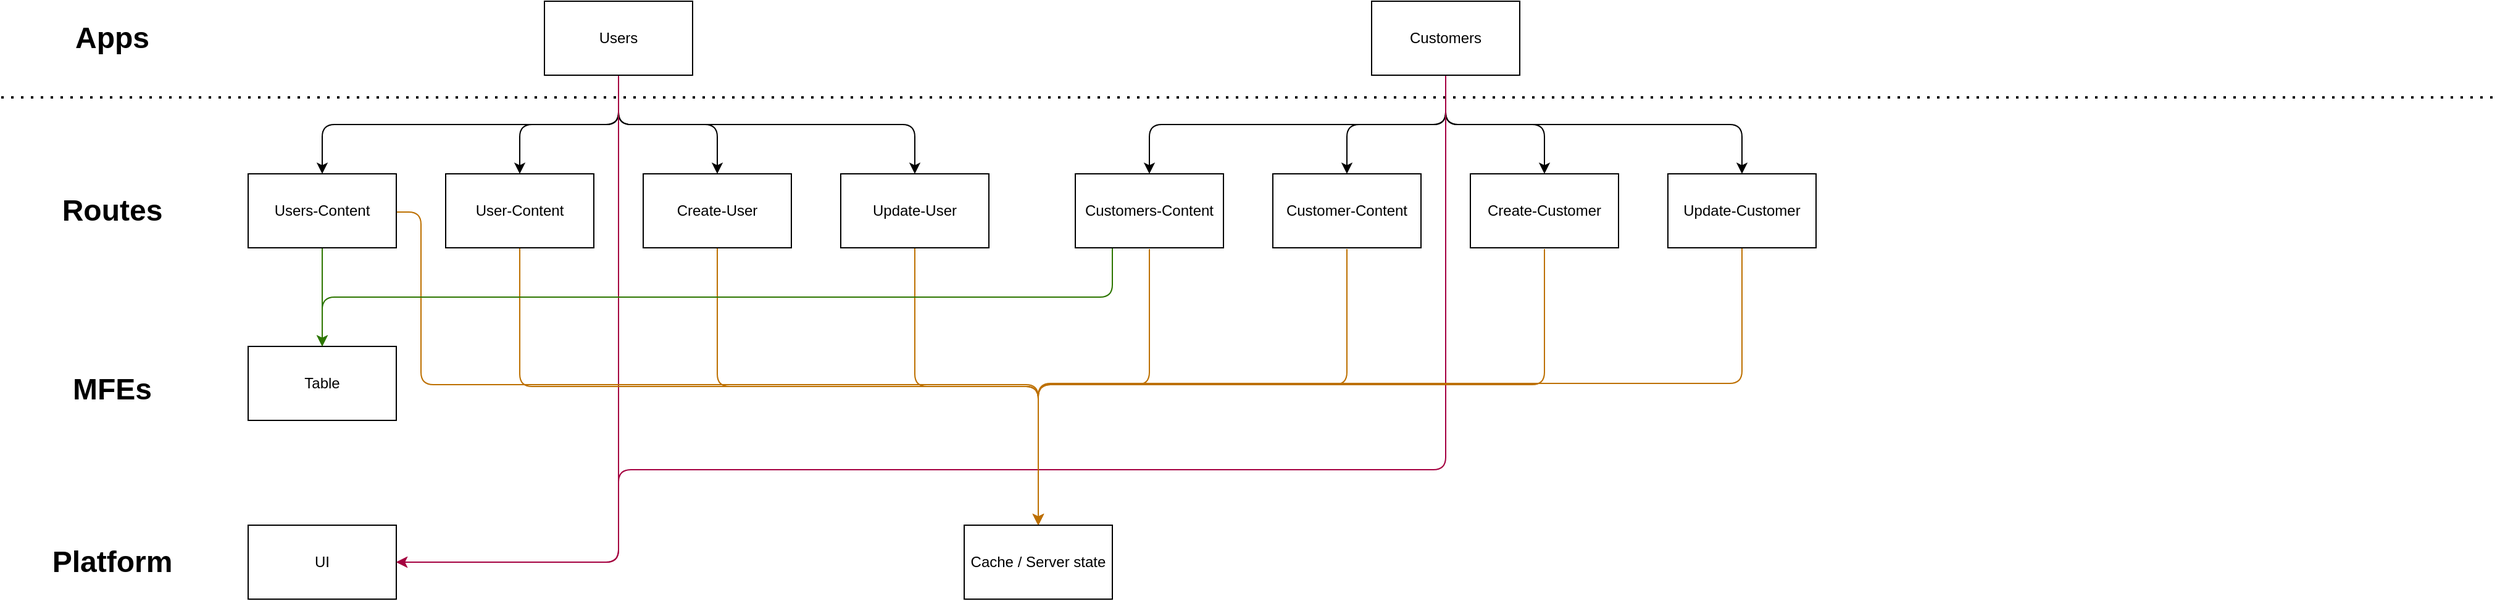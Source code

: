 <mxfile>
    <diagram id="2qUQUTGB4DYSLTtqRWI2" name="Page-1">
        <mxGraphModel dx="1235" dy="288" grid="1" gridSize="10" guides="1" tooltips="1" connect="1" arrows="1" fold="1" page="1" pageScale="1" pageWidth="827" pageHeight="1169" math="0" shadow="0">
            <root>
                <mxCell id="0"/>
                <mxCell id="1" parent="0"/>
                <mxCell id="43" style="edgeStyle=elbowEdgeStyle;elbow=vertical;html=1;entryX=0.5;entryY=0;entryDx=0;entryDy=0;" parent="1" source="2" target="38" edge="1">
                    <mxGeometry relative="1" as="geometry"/>
                </mxCell>
                <mxCell id="44" style="edgeStyle=elbowEdgeStyle;elbow=vertical;html=1;entryX=0.5;entryY=0;entryDx=0;entryDy=0;" parent="1" source="2" target="31" edge="1">
                    <mxGeometry relative="1" as="geometry"/>
                </mxCell>
                <mxCell id="45" style="edgeStyle=elbowEdgeStyle;elbow=vertical;html=1;entryX=0.5;entryY=0;entryDx=0;entryDy=0;" parent="1" source="2" target="33" edge="1">
                    <mxGeometry relative="1" as="geometry"/>
                </mxCell>
                <mxCell id="46" style="edgeStyle=elbowEdgeStyle;elbow=vertical;html=1;entryX=0.5;entryY=0;entryDx=0;entryDy=0;" parent="1" source="2" target="23" edge="1">
                    <mxGeometry relative="1" as="geometry"/>
                </mxCell>
                <mxCell id="50" style="edgeStyle=elbowEdgeStyle;elbow=vertical;html=1;fillColor=#d80073;strokeColor=#A50040;" parent="1" source="2" target="49" edge="1">
                    <mxGeometry relative="1" as="geometry">
                        <Array as="points">
                            <mxPoint y="495"/>
                            <mxPoint x="100" y="510"/>
                        </Array>
                    </mxGeometry>
                </mxCell>
                <mxCell id="2" value="Users" style="rounded=0;whiteSpace=wrap;html=1;" parent="1" vertex="1">
                    <mxGeometry x="40" y="40" width="120" height="60" as="geometry"/>
                </mxCell>
                <mxCell id="68" style="edgeStyle=elbowEdgeStyle;elbow=vertical;html=1;entryX=0.5;entryY=0;entryDx=0;entryDy=0;fillColor=#f0a30a;strokeColor=#BD7000;" parent="1" source="23" target="63" edge="1">
                    <mxGeometry relative="1" as="geometry"/>
                </mxCell>
                <mxCell id="23" value="Update-User" style="rounded=0;whiteSpace=wrap;html=1;" parent="1" vertex="1">
                    <mxGeometry x="280" y="180" width="120" height="60" as="geometry"/>
                </mxCell>
                <mxCell id="25" value="&lt;h1&gt;Apps&lt;/h1&gt;" style="text;html=1;strokeColor=none;fillColor=none;align=center;verticalAlign=middle;whiteSpace=wrap;rounded=0;" parent="1" vertex="1">
                    <mxGeometry x="-340" y="55" width="60" height="30" as="geometry"/>
                </mxCell>
                <mxCell id="27" value="&lt;h1&gt;Routes&lt;/h1&gt;" style="text;html=1;strokeColor=none;fillColor=none;align=center;verticalAlign=middle;whiteSpace=wrap;rounded=0;" parent="1" vertex="1">
                    <mxGeometry x="-340" y="195" width="60" height="30" as="geometry"/>
                </mxCell>
                <mxCell id="28" value="&lt;h1&gt;MFEs&lt;/h1&gt;" style="text;html=1;strokeColor=none;fillColor=none;align=center;verticalAlign=middle;whiteSpace=wrap;rounded=0;" parent="1" vertex="1">
                    <mxGeometry x="-340" y="340" width="60" height="30" as="geometry"/>
                </mxCell>
                <mxCell id="29" value="&lt;h1&gt;Platform&lt;/h1&gt;" style="text;html=1;strokeColor=none;fillColor=none;align=center;verticalAlign=middle;whiteSpace=wrap;rounded=0;" parent="1" vertex="1">
                    <mxGeometry x="-340" y="480" width="60" height="30" as="geometry"/>
                </mxCell>
                <mxCell id="30" value="" style="endArrow=none;dashed=1;html=1;dashPattern=1 3;strokeWidth=2;" parent="1" edge="1">
                    <mxGeometry width="50" height="50" relative="1" as="geometry">
                        <mxPoint x="-400" y="118" as="sourcePoint"/>
                        <mxPoint x="1620.992" y="118" as="targetPoint"/>
                    </mxGeometry>
                </mxCell>
                <mxCell id="67" style="edgeStyle=elbowEdgeStyle;elbow=vertical;html=1;entryX=0.5;entryY=0;entryDx=0;entryDy=0;fillColor=#f0a30a;strokeColor=#BD7000;" parent="1" source="31" target="63" edge="1">
                    <mxGeometry relative="1" as="geometry">
                        <mxPoint x="180" y="460" as="targetPoint"/>
                    </mxGeometry>
                </mxCell>
                <mxCell id="31" value="User-Content" style="rounded=0;whiteSpace=wrap;html=1;" parent="1" vertex="1">
                    <mxGeometry x="-40" y="180" width="120" height="60" as="geometry"/>
                </mxCell>
                <mxCell id="66" style="edgeStyle=elbowEdgeStyle;elbow=vertical;html=1;entryX=0.5;entryY=0;entryDx=0;entryDy=0;fillColor=#f0a30a;strokeColor=#BD7000;" parent="1" source="33" target="63" edge="1">
                    <mxGeometry relative="1" as="geometry"/>
                </mxCell>
                <mxCell id="33" value="Create-User" style="rounded=0;whiteSpace=wrap;html=1;" parent="1" vertex="1">
                    <mxGeometry x="120" y="180" width="120" height="60" as="geometry"/>
                </mxCell>
                <mxCell id="48" value="" style="edgeStyle=elbowEdgeStyle;elbow=vertical;html=1;fillColor=#60a917;strokeColor=#2D7600;" parent="1" source="38" target="47" edge="1">
                    <mxGeometry relative="1" as="geometry"/>
                </mxCell>
                <mxCell id="69" style="edgeStyle=orthogonalEdgeStyle;html=1;exitX=1;exitY=0.5;exitDx=0;exitDy=0;entryX=0.5;entryY=0;entryDx=0;entryDy=0;fillColor=#f0a30a;strokeColor=#BD7000;" parent="1" target="63" edge="1">
                    <mxGeometry relative="1" as="geometry">
                        <mxPoint x="-80" y="211" as="sourcePoint"/>
                        <mxPoint x="180" y="471" as="targetPoint"/>
                        <Array as="points">
                            <mxPoint x="-60" y="211"/>
                            <mxPoint x="-60" y="351"/>
                            <mxPoint x="440" y="351"/>
                        </Array>
                    </mxGeometry>
                </mxCell>
                <mxCell id="38" value="Users-Content" style="rounded=0;whiteSpace=wrap;html=1;" parent="1" vertex="1">
                    <mxGeometry x="-200" y="180" width="120" height="60" as="geometry"/>
                </mxCell>
                <mxCell id="47" value="Table" style="rounded=0;whiteSpace=wrap;html=1;" parent="1" vertex="1">
                    <mxGeometry x="-200" y="320" width="120" height="60" as="geometry"/>
                </mxCell>
                <mxCell id="49" value="UI" style="rounded=0;whiteSpace=wrap;html=1;" parent="1" vertex="1">
                    <mxGeometry x="-200" y="465" width="120" height="60" as="geometry"/>
                </mxCell>
                <mxCell id="53" style="edgeStyle=elbowEdgeStyle;elbow=vertical;html=1;entryX=0.5;entryY=0;entryDx=0;entryDy=0;" parent="1" source="57" target="61" edge="1">
                    <mxGeometry relative="1" as="geometry"/>
                </mxCell>
                <mxCell id="54" style="edgeStyle=elbowEdgeStyle;elbow=vertical;html=1;entryX=0.5;entryY=0;entryDx=0;entryDy=0;" parent="1" source="57" target="59" edge="1">
                    <mxGeometry relative="1" as="geometry"/>
                </mxCell>
                <mxCell id="55" style="edgeStyle=elbowEdgeStyle;elbow=vertical;html=1;entryX=0.5;entryY=0;entryDx=0;entryDy=0;" parent="1" source="57" target="60" edge="1">
                    <mxGeometry relative="1" as="geometry"/>
                </mxCell>
                <mxCell id="56" style="edgeStyle=elbowEdgeStyle;elbow=vertical;html=1;entryX=0.5;entryY=0;entryDx=0;entryDy=0;" parent="1" source="57" target="58" edge="1">
                    <mxGeometry relative="1" as="geometry"/>
                </mxCell>
                <mxCell id="78" style="edgeStyle=orthogonalEdgeStyle;html=1;exitX=0.5;exitY=1;exitDx=0;exitDy=0;entryX=1;entryY=0.5;entryDx=0;entryDy=0;fillColor=#d80073;strokeColor=#A50040;" parent="1" source="57" target="49" edge="1">
                    <mxGeometry relative="1" as="geometry">
                        <Array as="points">
                            <mxPoint x="770" y="420"/>
                            <mxPoint x="100" y="420"/>
                            <mxPoint x="100" y="495"/>
                        </Array>
                    </mxGeometry>
                </mxCell>
                <mxCell id="57" value="Customers" style="rounded=0;whiteSpace=wrap;html=1;" parent="1" vertex="1">
                    <mxGeometry x="710" y="40" width="120" height="60" as="geometry"/>
                </mxCell>
                <mxCell id="76" style="edgeStyle=orthogonalEdgeStyle;html=1;entryX=0.5;entryY=0;entryDx=0;entryDy=0;fillColor=#f0a30a;strokeColor=#BD7000;exitX=0.5;exitY=1;exitDx=0;exitDy=0;" parent="1" source="58" target="63" edge="1">
                    <mxGeometry relative="1" as="geometry">
                        <mxPoint x="1330" y="210" as="sourcePoint"/>
                        <mxPoint x="500" y="435" as="targetPoint"/>
                        <Array as="points">
                            <mxPoint x="1010" y="350"/>
                            <mxPoint x="440" y="350"/>
                        </Array>
                    </mxGeometry>
                </mxCell>
                <mxCell id="58" value="Update-Customer" style="rounded=0;whiteSpace=wrap;html=1;" parent="1" vertex="1">
                    <mxGeometry x="950" y="180" width="120" height="60" as="geometry"/>
                </mxCell>
                <mxCell id="74" style="edgeStyle=orthogonalEdgeStyle;html=1;entryX=0.5;entryY=0;entryDx=0;entryDy=0;fillColor=#f0a30a;strokeColor=#BD7000;" parent="1" target="63" edge="1">
                    <mxGeometry relative="1" as="geometry">
                        <mxPoint x="690" y="241" as="sourcePoint"/>
                        <mxPoint x="180" y="466" as="targetPoint"/>
                        <Array as="points">
                            <mxPoint x="690" y="351"/>
                            <mxPoint x="440" y="351"/>
                        </Array>
                    </mxGeometry>
                </mxCell>
                <mxCell id="59" value="Customer-Content" style="rounded=0;whiteSpace=wrap;html=1;" parent="1" vertex="1">
                    <mxGeometry x="630" y="180" width="120" height="60" as="geometry"/>
                </mxCell>
                <mxCell id="75" style="edgeStyle=orthogonalEdgeStyle;html=1;entryX=0.5;entryY=0;entryDx=0;entryDy=0;fillColor=#f0a30a;strokeColor=#BD7000;" parent="1" target="63" edge="1">
                    <mxGeometry relative="1" as="geometry">
                        <mxPoint x="850" y="241" as="sourcePoint"/>
                        <mxPoint x="180" y="466" as="targetPoint"/>
                        <Array as="points">
                            <mxPoint x="850" y="351"/>
                            <mxPoint x="440" y="351"/>
                        </Array>
                    </mxGeometry>
                </mxCell>
                <mxCell id="60" value="Create-Customer" style="rounded=0;whiteSpace=wrap;html=1;" parent="1" vertex="1">
                    <mxGeometry x="790" y="180" width="120" height="60" as="geometry"/>
                </mxCell>
                <mxCell id="72" style="edgeStyle=orthogonalEdgeStyle;html=1;exitX=0.25;exitY=1;exitDx=0;exitDy=0;entryX=0.5;entryY=0;entryDx=0;entryDy=0;fillColor=#60a917;strokeColor=#2D7600;" parent="1" source="61" target="47" edge="1">
                    <mxGeometry relative="1" as="geometry"/>
                </mxCell>
                <mxCell id="73" style="edgeStyle=orthogonalEdgeStyle;html=1;entryX=0.5;entryY=0;entryDx=0;entryDy=0;fillColor=#f0a30a;strokeColor=#BD7000;" parent="1" target="63" edge="1">
                    <mxGeometry relative="1" as="geometry">
                        <mxPoint x="530" y="241" as="sourcePoint"/>
                        <mxPoint x="180" y="466" as="targetPoint"/>
                        <Array as="points">
                            <mxPoint x="530" y="351"/>
                            <mxPoint x="440" y="351"/>
                        </Array>
                    </mxGeometry>
                </mxCell>
                <mxCell id="61" value="Customers-Content" style="rounded=0;whiteSpace=wrap;html=1;" parent="1" vertex="1">
                    <mxGeometry x="470" y="180" width="120" height="60" as="geometry"/>
                </mxCell>
                <mxCell id="63" value="Cache / Server state" style="rounded=0;whiteSpace=wrap;html=1;" parent="1" vertex="1">
                    <mxGeometry x="380" y="465" width="120" height="60" as="geometry"/>
                </mxCell>
            </root>
        </mxGraphModel>
    </diagram>
</mxfile>